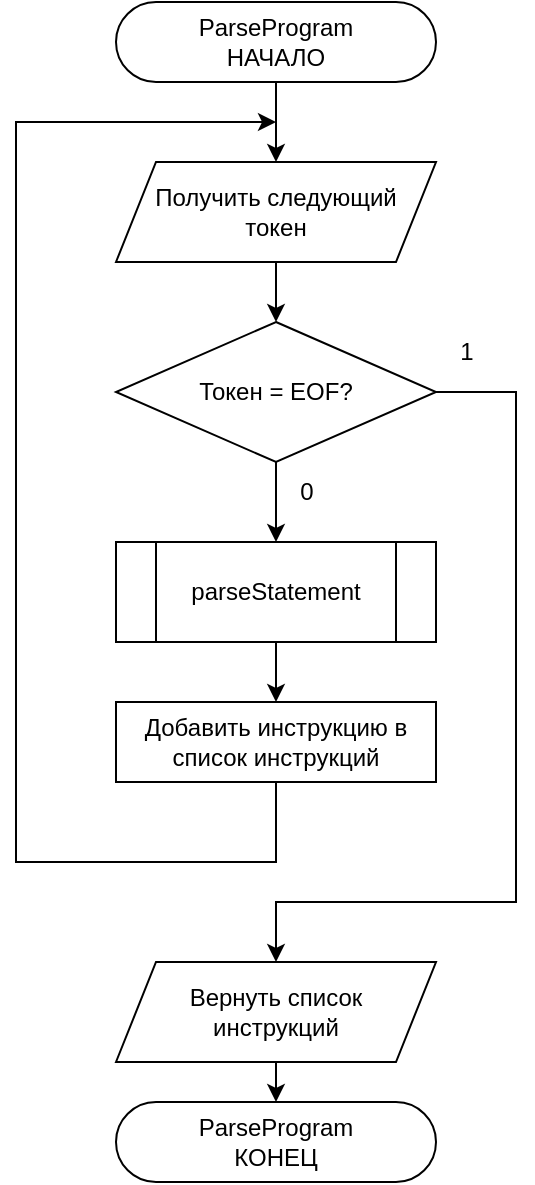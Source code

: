<mxfile version="24.5.2" type="device" pages="8">
  <diagram name="Parse Program" id="vN8zCdsjXHGzrArm-K71">
    <mxGraphModel dx="1434" dy="791" grid="1" gridSize="10" guides="1" tooltips="1" connect="1" arrows="1" fold="1" page="1" pageScale="1" pageWidth="827" pageHeight="1169" math="0" shadow="0">
      <root>
        <mxCell id="0" />
        <mxCell id="1" parent="0" />
        <mxCell id="RFbiirSrfcHRVchI3yIu-1" value="" style="edgeStyle=orthogonalEdgeStyle;rounded=0;orthogonalLoop=1;jettySize=auto;html=1;" parent="1" source="RFbiirSrfcHRVchI3yIu-2" target="RFbiirSrfcHRVchI3yIu-3" edge="1">
          <mxGeometry relative="1" as="geometry" />
        </mxCell>
        <mxCell id="RFbiirSrfcHRVchI3yIu-2" value="ParseProgram&lt;br&gt;НАЧАЛО" style="rounded=1;whiteSpace=wrap;html=1;arcSize=50;" parent="1" vertex="1">
          <mxGeometry x="339" y="150" width="160" height="40" as="geometry" />
        </mxCell>
        <mxCell id="RFbiirSrfcHRVchI3yIu-5" style="edgeStyle=orthogonalEdgeStyle;rounded=0;orthogonalLoop=1;jettySize=auto;html=1;exitX=0.5;exitY=1;exitDx=0;exitDy=0;entryX=0.5;entryY=0;entryDx=0;entryDy=0;" parent="1" source="RFbiirSrfcHRVchI3yIu-3" target="RFbiirSrfcHRVchI3yIu-4" edge="1">
          <mxGeometry relative="1" as="geometry" />
        </mxCell>
        <mxCell id="RFbiirSrfcHRVchI3yIu-3" value="Получить следующий&lt;div&gt;токен&lt;/div&gt;" style="shape=parallelogram;perimeter=parallelogramPerimeter;whiteSpace=wrap;html=1;fixedSize=1;" parent="1" vertex="1">
          <mxGeometry x="339" y="230" width="160" height="50" as="geometry" />
        </mxCell>
        <mxCell id="RFbiirSrfcHRVchI3yIu-7" style="edgeStyle=orthogonalEdgeStyle;rounded=0;orthogonalLoop=1;jettySize=auto;html=1;entryX=0.5;entryY=0;entryDx=0;entryDy=0;" parent="1" source="RFbiirSrfcHRVchI3yIu-4" target="RFbiirSrfcHRVchI3yIu-6" edge="1">
          <mxGeometry relative="1" as="geometry" />
        </mxCell>
        <mxCell id="RFbiirSrfcHRVchI3yIu-13" style="edgeStyle=orthogonalEdgeStyle;rounded=0;orthogonalLoop=1;jettySize=auto;html=1;exitX=1;exitY=0.5;exitDx=0;exitDy=0;entryX=0.5;entryY=0;entryDx=0;entryDy=0;" parent="1" source="RFbiirSrfcHRVchI3yIu-4" target="RFbiirSrfcHRVchI3yIu-16" edge="1">
          <mxGeometry relative="1" as="geometry">
            <mxPoint x="419" y="630" as="targetPoint" />
            <Array as="points">
              <mxPoint x="539" y="345" />
              <mxPoint x="539" y="600" />
              <mxPoint x="419" y="600" />
            </Array>
          </mxGeometry>
        </mxCell>
        <mxCell id="RFbiirSrfcHRVchI3yIu-4" value="Токен = EOF?" style="rhombus;whiteSpace=wrap;html=1;" parent="1" vertex="1">
          <mxGeometry x="339" y="310" width="160" height="70" as="geometry" />
        </mxCell>
        <mxCell id="RFbiirSrfcHRVchI3yIu-11" value="" style="edgeStyle=orthogonalEdgeStyle;rounded=0;orthogonalLoop=1;jettySize=auto;html=1;" parent="1" source="RFbiirSrfcHRVchI3yIu-6" target="RFbiirSrfcHRVchI3yIu-10" edge="1">
          <mxGeometry relative="1" as="geometry" />
        </mxCell>
        <mxCell id="RFbiirSrfcHRVchI3yIu-6" value="parseStatement" style="verticalLabelPosition=middle;verticalAlign=middle;html=1;shape=process;whiteSpace=wrap;rounded=0;size=0.125;arcSize=6;labelPosition=center;align=center;" parent="1" vertex="1">
          <mxGeometry x="339" y="420" width="160" height="50" as="geometry" />
        </mxCell>
        <mxCell id="RFbiirSrfcHRVchI3yIu-8" value="0" style="text;html=1;align=center;verticalAlign=middle;resizable=0;points=[];autosize=1;strokeColor=none;fillColor=none;" parent="1" vertex="1">
          <mxGeometry x="419" y="380" width="30" height="30" as="geometry" />
        </mxCell>
        <mxCell id="RFbiirSrfcHRVchI3yIu-12" style="edgeStyle=orthogonalEdgeStyle;rounded=0;orthogonalLoop=1;jettySize=auto;html=1;exitX=0.5;exitY=1;exitDx=0;exitDy=0;" parent="1" source="RFbiirSrfcHRVchI3yIu-10" edge="1">
          <mxGeometry relative="1" as="geometry">
            <mxPoint x="419" y="210" as="targetPoint" />
            <Array as="points">
              <mxPoint x="419" y="580" />
              <mxPoint x="289" y="580" />
              <mxPoint x="289" y="210" />
            </Array>
          </mxGeometry>
        </mxCell>
        <mxCell id="RFbiirSrfcHRVchI3yIu-10" value="Добавить инструкцию в список инструкций" style="rounded=0;whiteSpace=wrap;html=1;" parent="1" vertex="1">
          <mxGeometry x="339" y="500" width="160" height="40" as="geometry" />
        </mxCell>
        <mxCell id="RFbiirSrfcHRVchI3yIu-14" value="ParseProgram&lt;br&gt;КОНЕЦ" style="rounded=1;whiteSpace=wrap;html=1;arcSize=50;" parent="1" vertex="1">
          <mxGeometry x="339" y="700" width="160" height="40" as="geometry" />
        </mxCell>
        <mxCell id="RFbiirSrfcHRVchI3yIu-15" value="1" style="text;html=1;align=center;verticalAlign=middle;resizable=0;points=[];autosize=1;strokeColor=none;fillColor=none;" parent="1" vertex="1">
          <mxGeometry x="499" y="310" width="30" height="30" as="geometry" />
        </mxCell>
        <mxCell id="RFbiirSrfcHRVchI3yIu-17" style="edgeStyle=orthogonalEdgeStyle;rounded=0;orthogonalLoop=1;jettySize=auto;html=1;exitX=0.5;exitY=1;exitDx=0;exitDy=0;entryX=0.5;entryY=0;entryDx=0;entryDy=0;" parent="1" source="RFbiirSrfcHRVchI3yIu-16" target="RFbiirSrfcHRVchI3yIu-14" edge="1">
          <mxGeometry relative="1" as="geometry" />
        </mxCell>
        <mxCell id="RFbiirSrfcHRVchI3yIu-16" value="Вернуть список&lt;div&gt;инструкций&lt;/div&gt;" style="shape=parallelogram;perimeter=parallelogramPerimeter;whiteSpace=wrap;html=1;fixedSize=1;" parent="1" vertex="1">
          <mxGeometry x="339" y="630" width="160" height="50" as="geometry" />
        </mxCell>
      </root>
    </mxGraphModel>
  </diagram>
  <diagram id="RZg8L4Upk3WjL2Vu51Z9" name="parse Statement">
    <mxGraphModel dx="1434" dy="791" grid="1" gridSize="10" guides="1" tooltips="1" connect="1" arrows="1" fold="1" page="1" pageScale="1" pageWidth="827" pageHeight="1169" math="0" shadow="0">
      <root>
        <mxCell id="0" />
        <mxCell id="1" parent="0" />
        <mxCell id="6UCIQaepSKso90HGSyt5-2" style="edgeStyle=orthogonalEdgeStyle;rounded=0;orthogonalLoop=1;jettySize=auto;html=1;exitX=0.5;exitY=1;exitDx=0;exitDy=0;entryX=0.5;entryY=0;entryDx=0;entryDy=0;" parent="1" source="p-0BmLfr4OrKKmkMSSQ_-1" target="6UCIQaepSKso90HGSyt5-1" edge="1">
          <mxGeometry relative="1" as="geometry" />
        </mxCell>
        <mxCell id="p-0BmLfr4OrKKmkMSSQ_-1" value="parseStatement&lt;br&gt;НАЧАЛО" style="rounded=1;whiteSpace=wrap;html=1;arcSize=50;" parent="1" vertex="1">
          <mxGeometry x="120" y="120" width="160" height="40" as="geometry" />
        </mxCell>
        <mxCell id="zx8V2S4g7xHFsm9kBblv-2" style="edgeStyle=orthogonalEdgeStyle;rounded=0;orthogonalLoop=1;jettySize=auto;html=1;exitX=0.5;exitY=1;exitDx=0;exitDy=0;entryX=0.5;entryY=0;entryDx=0;entryDy=0;" parent="1" source="6UCIQaepSKso90HGSyt5-1" target="zx8V2S4g7xHFsm9kBblv-1" edge="1">
          <mxGeometry relative="1" as="geometry" />
        </mxCell>
        <mxCell id="6UCIQaepSKso90HGSyt5-1" value="Получить текущий&lt;div&gt;токен&lt;/div&gt;" style="shape=parallelogram;perimeter=parallelogramPerimeter;whiteSpace=wrap;html=1;fixedSize=1;" parent="1" vertex="1">
          <mxGeometry x="120" y="200" width="160" height="50" as="geometry" />
        </mxCell>
        <mxCell id="zx8V2S4g7xHFsm9kBblv-3" style="edgeStyle=orthogonalEdgeStyle;rounded=0;orthogonalLoop=1;jettySize=auto;html=1;exitX=1;exitY=0.5;exitDx=0;exitDy=0;entryX=0.5;entryY=0;entryDx=0;entryDy=0;" parent="1" source="zx8V2S4g7xHFsm9kBblv-1" target="cEMlNqYFYby33BIBd6SE-1" edge="1">
          <mxGeometry relative="1" as="geometry">
            <mxPoint x="400" y="360" as="targetPoint" />
          </mxGeometry>
        </mxCell>
        <mxCell id="eEvybP_T3dsp8HuTrZ0f-5" value="" style="edgeStyle=orthogonalEdgeStyle;rounded=0;orthogonalLoop=1;jettySize=auto;html=1;" parent="1" source="zx8V2S4g7xHFsm9kBblv-1" target="eEvybP_T3dsp8HuTrZ0f-4" edge="1">
          <mxGeometry relative="1" as="geometry" />
        </mxCell>
        <mxCell id="zx8V2S4g7xHFsm9kBblv-1" value="Токен = IDENT?" style="rhombus;whiteSpace=wrap;html=1;" parent="1" vertex="1">
          <mxGeometry x="120" y="280" width="160" height="80" as="geometry" />
        </mxCell>
        <mxCell id="eEvybP_T3dsp8HuTrZ0f-2" value="" style="edgeStyle=orthogonalEdgeStyle;rounded=0;orthogonalLoop=1;jettySize=auto;html=1;entryX=0.5;entryY=0;entryDx=0;entryDy=0;" parent="1" source="cEMlNqYFYby33BIBd6SE-1" target="oR7ZDs0NehKXeMpn_hac-1" edge="1">
          <mxGeometry relative="1" as="geometry">
            <mxPoint x="570" y="474" as="targetPoint" />
          </mxGeometry>
        </mxCell>
        <mxCell id="eEvybP_T3dsp8HuTrZ0f-15" style="edgeStyle=orthogonalEdgeStyle;rounded=0;orthogonalLoop=1;jettySize=auto;html=1;exitX=0;exitY=0.5;exitDx=0;exitDy=0;entryX=0.5;entryY=0;entryDx=0;entryDy=0;" parent="1" source="cEMlNqYFYby33BIBd6SE-1" target="kGAeiZ-p2SsFKB-BFwDQ-1" edge="1">
          <mxGeometry relative="1" as="geometry">
            <mxPoint x="530" y="444" as="targetPoint" />
          </mxGeometry>
        </mxCell>
        <mxCell id="cEMlNqYFYby33BIBd6SE-1" value="След. токен = ASSIGN?" style="rhombus;whiteSpace=wrap;html=1;" parent="1" vertex="1">
          <mxGeometry x="480" y="344" width="160" height="70" as="geometry" />
        </mxCell>
        <mxCell id="eEvybP_T3dsp8HuTrZ0f-3" value="1" style="text;html=1;align=center;verticalAlign=middle;resizable=0;points=[];autosize=1;strokeColor=none;fillColor=none;" parent="1" vertex="1">
          <mxGeometry x="560" y="410" width="30" height="30" as="geometry" />
        </mxCell>
        <mxCell id="eEvybP_T3dsp8HuTrZ0f-10" value="" style="edgeStyle=orthogonalEdgeStyle;rounded=0;orthogonalLoop=1;jettySize=auto;html=1;entryX=0.5;entryY=0;entryDx=0;entryDy=0;" parent="1" source="eEvybP_T3dsp8HuTrZ0f-4" target="FHMNHnS0Ugmx1mAYOLn_-1" edge="1">
          <mxGeometry relative="1" as="geometry">
            <mxPoint x="200" y="480" as="targetPoint" />
          </mxGeometry>
        </mxCell>
        <mxCell id="eEvybP_T3dsp8HuTrZ0f-12" style="edgeStyle=orthogonalEdgeStyle;rounded=0;orthogonalLoop=1;jettySize=auto;html=1;exitX=1;exitY=0.5;exitDx=0;exitDy=0;" parent="1" source="eEvybP_T3dsp8HuTrZ0f-4" edge="1">
          <mxGeometry relative="1" as="geometry">
            <mxPoint x="380" y="425" as="targetPoint" />
            <Array as="points">
              <mxPoint x="370" y="425" />
              <mxPoint x="370" y="425" />
            </Array>
          </mxGeometry>
        </mxCell>
        <mxCell id="eEvybP_T3dsp8HuTrZ0f-4" value="Токен = RETURN?" style="rhombus;whiteSpace=wrap;html=1;" parent="1" vertex="1">
          <mxGeometry x="120" y="390" width="160" height="70" as="geometry" />
        </mxCell>
        <mxCell id="eEvybP_T3dsp8HuTrZ0f-6" value="1" style="text;html=1;align=center;verticalAlign=middle;resizable=0;points=[];autosize=1;strokeColor=none;fillColor=none;" parent="1" vertex="1">
          <mxGeometry x="270" y="280" width="30" height="30" as="geometry" />
        </mxCell>
        <mxCell id="eEvybP_T3dsp8HuTrZ0f-7" value="0" style="text;html=1;align=center;verticalAlign=middle;resizable=0;points=[];autosize=1;strokeColor=none;fillColor=none;" parent="1" vertex="1">
          <mxGeometry x="205" y="350" width="30" height="30" as="geometry" />
        </mxCell>
        <mxCell id="eEvybP_T3dsp8HuTrZ0f-13" value="1" style="text;html=1;align=center;verticalAlign=middle;resizable=0;points=[];autosize=1;strokeColor=none;fillColor=none;" parent="1" vertex="1">
          <mxGeometry x="205" y="460" width="30" height="30" as="geometry" />
        </mxCell>
        <mxCell id="eEvybP_T3dsp8HuTrZ0f-14" value="0" style="text;html=1;align=center;verticalAlign=middle;resizable=0;points=[];autosize=1;strokeColor=none;fillColor=none;" parent="1" vertex="1">
          <mxGeometry x="280" y="390" width="30" height="30" as="geometry" />
        </mxCell>
        <mxCell id="eEvybP_T3dsp8HuTrZ0f-16" value="0" style="text;html=1;align=center;verticalAlign=middle;resizable=0;points=[];autosize=1;strokeColor=none;fillColor=none;" parent="1" vertex="1">
          <mxGeometry x="450" y="350" width="30" height="30" as="geometry" />
        </mxCell>
        <mxCell id="oddQrcmhSgyB3UyTUdIO-2" value="" style="edgeStyle=orthogonalEdgeStyle;rounded=0;orthogonalLoop=1;jettySize=auto;html=1;" parent="1" source="eEvybP_T3dsp8HuTrZ0f-17" target="oddQrcmhSgyB3UyTUdIO-1" edge="1">
          <mxGeometry relative="1" as="geometry" />
        </mxCell>
        <mxCell id="eEvybP_T3dsp8HuTrZ0f-17" value="Вернуть statement" style="shape=parallelogram;perimeter=parallelogramPerimeter;whiteSpace=wrap;html=1;fixedSize=1;" parent="1" vertex="1">
          <mxGeometry x="120" y="760" width="160" height="50" as="geometry" />
        </mxCell>
        <mxCell id="oddQrcmhSgyB3UyTUdIO-1" value="parseStatement&lt;br&gt;КОНЕЦ" style="rounded=1;whiteSpace=wrap;html=1;arcSize=50;" parent="1" vertex="1">
          <mxGeometry x="120" y="840" width="160" height="40" as="geometry" />
        </mxCell>
        <mxCell id="UYOOMtNz8J5bX3ESW72C-17" value="" style="edgeStyle=orthogonalEdgeStyle;rounded=0;orthogonalLoop=1;jettySize=auto;html=1;" parent="1" source="UYOOMtNz8J5bX3ESW72C-4" target="UYOOMtNz8J5bX3ESW72C-6" edge="1">
          <mxGeometry relative="1" as="geometry" />
        </mxCell>
        <mxCell id="UYOOMtNz8J5bX3ESW72C-4" value="Получить следующий&lt;div&gt;токен&lt;/div&gt;" style="shape=parallelogram;perimeter=parallelogramPerimeter;whiteSpace=wrap;html=1;fixedSize=1;" parent="1" vertex="1">
          <mxGeometry x="120" y="620" width="160" height="50" as="geometry" />
        </mxCell>
        <mxCell id="UYOOMtNz8J5bX3ESW72C-18" style="edgeStyle=orthogonalEdgeStyle;rounded=0;orthogonalLoop=1;jettySize=auto;html=1;exitX=0.5;exitY=1;exitDx=0;exitDy=0;entryX=0.5;entryY=0;entryDx=0;entryDy=0;" parent="1" source="UYOOMtNz8J5bX3ESW72C-6" target="eEvybP_T3dsp8HuTrZ0f-17" edge="1">
          <mxGeometry relative="1" as="geometry">
            <mxPoint x="200" y="710" as="targetPoint" />
          </mxGeometry>
        </mxCell>
        <mxCell id="UYOOMtNz8J5bX3ESW72C-6" value="parseExpression(мин. приоритет)" style="verticalLabelPosition=middle;verticalAlign=middle;html=1;shape=process;whiteSpace=wrap;rounded=0;size=0.125;arcSize=6;labelPosition=center;align=center;" parent="1" vertex="1">
          <mxGeometry x="120" y="690" width="160" height="50" as="geometry" />
        </mxCell>
        <mxCell id="FHMNHnS0Ugmx1mAYOLn_-2" value="" style="edgeStyle=orthogonalEdgeStyle;rounded=0;orthogonalLoop=1;jettySize=auto;html=1;" parent="1" source="FHMNHnS0Ugmx1mAYOLn_-1" target="UYOOMtNz8J5bX3ESW72C-4" edge="1">
          <mxGeometry relative="1" as="geometry" />
        </mxCell>
        <mxCell id="FHMNHnS0Ugmx1mAYOLn_-1" value="Тип объекта Statement = ReturnStatement" style="rounded=0;whiteSpace=wrap;html=1;" parent="1" vertex="1">
          <mxGeometry x="120" y="500" width="160" height="60" as="geometry" />
        </mxCell>
        <mxCell id="oR7ZDs0NehKXeMpn_hac-3" value="" style="edgeStyle=orthogonalEdgeStyle;rounded=0;orthogonalLoop=1;jettySize=auto;html=1;" parent="1" source="oR7ZDs0NehKXeMpn_hac-1" target="oR7ZDs0NehKXeMpn_hac-2" edge="1">
          <mxGeometry relative="1" as="geometry" />
        </mxCell>
        <mxCell id="oR7ZDs0NehKXeMpn_hac-1" value="Тип объекта Statement = AssignStatement" style="rounded=0;whiteSpace=wrap;html=1;" parent="1" vertex="1">
          <mxGeometry x="480" y="440" width="160" height="60" as="geometry" />
        </mxCell>
        <mxCell id="466-RL-7I0KbnAV8bytV-1" style="edgeStyle=orthogonalEdgeStyle;rounded=0;orthogonalLoop=1;jettySize=auto;html=1;exitX=0.5;exitY=1;exitDx=0;exitDy=0;" parent="1" source="oR7ZDs0NehKXeMpn_hac-2" edge="1">
          <mxGeometry relative="1" as="geometry">
            <mxPoint x="200" y="600" as="targetPoint" />
            <Array as="points">
              <mxPoint x="560" y="600" />
            </Array>
          </mxGeometry>
        </mxCell>
        <mxCell id="oR7ZDs0NehKXeMpn_hac-2" value="Пропустить следующий токен (=)" style="shape=parallelogram;perimeter=parallelogramPerimeter;whiteSpace=wrap;html=1;fixedSize=1;" parent="1" vertex="1">
          <mxGeometry x="480" y="530" width="160" height="50" as="geometry" />
        </mxCell>
        <mxCell id="466-RL-7I0KbnAV8bytV-2" style="edgeStyle=orthogonalEdgeStyle;rounded=0;orthogonalLoop=1;jettySize=auto;html=1;exitX=0.5;exitY=1;exitDx=0;exitDy=0;" parent="1" source="kGAeiZ-p2SsFKB-BFwDQ-1" edge="1">
          <mxGeometry relative="1" as="geometry">
            <mxPoint x="380" y="600" as="targetPoint" />
          </mxGeometry>
        </mxCell>
        <mxCell id="kGAeiZ-p2SsFKB-BFwDQ-1" value="Тип объекта Statement = ExpressionStatement" style="rounded=0;whiteSpace=wrap;html=1;" parent="1" vertex="1">
          <mxGeometry x="300" y="500" width="160" height="60" as="geometry" />
        </mxCell>
      </root>
    </mxGraphModel>
  </diagram>
  <diagram id="WEBmHcpSBEoCiGDK78So" name="parse AssignStatement">
    <mxGraphModel dx="1434" dy="791" grid="1" gridSize="10" guides="1" tooltips="1" connect="1" arrows="1" fold="1" page="1" pageScale="1" pageWidth="827" pageHeight="1169" math="0" shadow="0">
      <root>
        <mxCell id="0" />
        <mxCell id="1" parent="0" />
        <mxCell id="rY4SIzmUrhlyKlhWE3H4-1" style="edgeStyle=orthogonalEdgeStyle;rounded=0;orthogonalLoop=1;jettySize=auto;html=1;exitX=0.5;exitY=1;exitDx=0;exitDy=0;entryX=0.5;entryY=0;entryDx=0;entryDy=0;" parent="1" source="rY4SIzmUrhlyKlhWE3H4-2" target="vQDHyShjx7nmZ7_uKFbe-1" edge="1">
          <mxGeometry relative="1" as="geometry">
            <mxPoint x="200" y="200" as="targetPoint" />
          </mxGeometry>
        </mxCell>
        <mxCell id="rY4SIzmUrhlyKlhWE3H4-2" value="parse AssignStatement&lt;br&gt;НАЧАЛО" style="rounded=1;whiteSpace=wrap;html=1;arcSize=50;" parent="1" vertex="1">
          <mxGeometry x="120" y="120" width="160" height="40" as="geometry" />
        </mxCell>
        <mxCell id="51CfyYkRIOz4YXoLmR5a-2" value="" style="edgeStyle=orthogonalEdgeStyle;rounded=0;orthogonalLoop=1;jettySize=auto;html=1;" parent="1" source="vQDHyShjx7nmZ7_uKFbe-1" target="51CfyYkRIOz4YXoLmR5a-1" edge="1">
          <mxGeometry relative="1" as="geometry" />
        </mxCell>
        <mxCell id="vQDHyShjx7nmZ7_uKFbe-1" value="Получить следующий токен" style="shape=parallelogram;perimeter=parallelogramPerimeter;whiteSpace=wrap;html=1;fixedSize=1;" parent="1" vertex="1">
          <mxGeometry x="120" y="200" width="160" height="50" as="geometry" />
        </mxCell>
        <mxCell id="51CfyYkRIOz4YXoLmR5a-4" value="" style="edgeStyle=orthogonalEdgeStyle;rounded=0;orthogonalLoop=1;jettySize=auto;html=1;" parent="1" source="51CfyYkRIOz4YXoLmR5a-1" target="51CfyYkRIOz4YXoLmR5a-3" edge="1">
          <mxGeometry relative="1" as="geometry" />
        </mxCell>
        <mxCell id="51CfyYkRIOz4YXoLmR5a-1" value="parseExpression(мин. приоритет)" style="verticalLabelPosition=middle;verticalAlign=middle;html=1;shape=process;whiteSpace=wrap;rounded=0;size=0.125;arcSize=6;labelPosition=center;align=center;" parent="1" vertex="1">
          <mxGeometry x="120" y="280" width="160" height="50" as="geometry" />
        </mxCell>
        <mxCell id="51CfyYkRIOz4YXoLmR5a-6" value="" style="edgeStyle=orthogonalEdgeStyle;rounded=0;orthogonalLoop=1;jettySize=auto;html=1;" parent="1" source="51CfyYkRIOz4YXoLmR5a-3" target="51CfyYkRIOz4YXoLmR5a-5" edge="1">
          <mxGeometry relative="1" as="geometry" />
        </mxCell>
        <mxCell id="51CfyYkRIOz4YXoLmR5a-3" value="Вернуть AssignStatement" style="shape=parallelogram;perimeter=parallelogramPerimeter;whiteSpace=wrap;html=1;fixedSize=1;" parent="1" vertex="1">
          <mxGeometry x="120" y="370" width="160" height="50" as="geometry" />
        </mxCell>
        <mxCell id="51CfyYkRIOz4YXoLmR5a-5" value="parse AssignStatement&lt;br&gt;КОНЕЦ" style="rounded=1;whiteSpace=wrap;html=1;arcSize=50;" parent="1" vertex="1">
          <mxGeometry x="120" y="450" width="160" height="40" as="geometry" />
        </mxCell>
      </root>
    </mxGraphModel>
  </diagram>
  <diagram id="1A0XQrjp0oILKtvxVwLo" name="parse ReturnStatement">
    <mxGraphModel dx="1434" dy="791" grid="1" gridSize="10" guides="1" tooltips="1" connect="1" arrows="1" fold="1" page="1" pageScale="1" pageWidth="827" pageHeight="1169" math="0" shadow="0">
      <root>
        <mxCell id="0" />
        <mxCell id="1" parent="0" />
        <mxCell id="bsdMFPGx6QFbQ1Tete2A-1" style="edgeStyle=orthogonalEdgeStyle;rounded=0;orthogonalLoop=1;jettySize=auto;html=1;exitX=0.5;exitY=1;exitDx=0;exitDy=0;entryX=0.5;entryY=0;entryDx=0;entryDy=0;" parent="1" source="bsdMFPGx6QFbQ1Tete2A-2" target="bsdMFPGx6QFbQ1Tete2A-4" edge="1">
          <mxGeometry relative="1" as="geometry">
            <mxPoint x="200" y="200" as="targetPoint" />
          </mxGeometry>
        </mxCell>
        <mxCell id="bsdMFPGx6QFbQ1Tete2A-2" value="parse ReturnStatement&lt;br&gt;НАЧАЛО" style="rounded=1;whiteSpace=wrap;html=1;arcSize=50;" parent="1" vertex="1">
          <mxGeometry x="120" y="120" width="160" height="40" as="geometry" />
        </mxCell>
        <mxCell id="bsdMFPGx6QFbQ1Tete2A-3" value="" style="edgeStyle=orthogonalEdgeStyle;rounded=0;orthogonalLoop=1;jettySize=auto;html=1;" parent="1" source="bsdMFPGx6QFbQ1Tete2A-4" target="bsdMFPGx6QFbQ1Tete2A-6" edge="1">
          <mxGeometry relative="1" as="geometry" />
        </mxCell>
        <mxCell id="bsdMFPGx6QFbQ1Tete2A-4" value="Получить следующий токен" style="shape=parallelogram;perimeter=parallelogramPerimeter;whiteSpace=wrap;html=1;fixedSize=1;" parent="1" vertex="1">
          <mxGeometry x="120" y="200" width="160" height="50" as="geometry" />
        </mxCell>
        <mxCell id="bsdMFPGx6QFbQ1Tete2A-5" value="" style="edgeStyle=orthogonalEdgeStyle;rounded=0;orthogonalLoop=1;jettySize=auto;html=1;" parent="1" source="bsdMFPGx6QFbQ1Tete2A-6" target="bsdMFPGx6QFbQ1Tete2A-8" edge="1">
          <mxGeometry relative="1" as="geometry" />
        </mxCell>
        <mxCell id="bsdMFPGx6QFbQ1Tete2A-6" value="parseExpression(мин. приоритет)" style="verticalLabelPosition=middle;verticalAlign=middle;html=1;shape=process;whiteSpace=wrap;rounded=0;size=0.125;arcSize=6;labelPosition=center;align=center;" parent="1" vertex="1">
          <mxGeometry x="120" y="280" width="160" height="50" as="geometry" />
        </mxCell>
        <mxCell id="bsdMFPGx6QFbQ1Tete2A-7" value="" style="edgeStyle=orthogonalEdgeStyle;rounded=0;orthogonalLoop=1;jettySize=auto;html=1;" parent="1" source="bsdMFPGx6QFbQ1Tete2A-8" target="bsdMFPGx6QFbQ1Tete2A-9" edge="1">
          <mxGeometry relative="1" as="geometry" />
        </mxCell>
        <mxCell id="bsdMFPGx6QFbQ1Tete2A-8" value="Вернуть ReturnStatement" style="shape=parallelogram;perimeter=parallelogramPerimeter;whiteSpace=wrap;html=1;fixedSize=1;" parent="1" vertex="1">
          <mxGeometry x="120" y="370" width="160" height="50" as="geometry" />
        </mxCell>
        <mxCell id="bsdMFPGx6QFbQ1Tete2A-9" value="parse ReturnStatement&lt;br&gt;КОНЕЦ" style="rounded=1;whiteSpace=wrap;html=1;arcSize=50;" parent="1" vertex="1">
          <mxGeometry x="120" y="450" width="160" height="40" as="geometry" />
        </mxCell>
      </root>
    </mxGraphModel>
  </diagram>
  <diagram id="_0QsBw9jqfvrzNvQ7wQl" name="parse ExpressionStatement">
    <mxGraphModel dx="1434" dy="791" grid="1" gridSize="10" guides="1" tooltips="1" connect="1" arrows="1" fold="1" page="1" pageScale="1" pageWidth="827" pageHeight="1169" math="0" shadow="0">
      <root>
        <mxCell id="0" />
        <mxCell id="1" parent="0" />
        <mxCell id="auXK9dWUMXocOPUtMfdK-2" value="parse ExpressionStatement&lt;br&gt;НАЧАЛО" style="rounded=1;whiteSpace=wrap;html=1;arcSize=50;" parent="1" vertex="1">
          <mxGeometry x="120" y="120" width="160" height="40" as="geometry" />
        </mxCell>
        <mxCell id="auXK9dWUMXocOPUtMfdK-3" value="" style="edgeStyle=orthogonalEdgeStyle;rounded=0;orthogonalLoop=1;jettySize=auto;html=1;exitX=0.5;exitY=1;exitDx=0;exitDy=0;" parent="1" source="auXK9dWUMXocOPUtMfdK-2" target="auXK9dWUMXocOPUtMfdK-6" edge="1">
          <mxGeometry relative="1" as="geometry">
            <mxPoint x="200" y="250" as="sourcePoint" />
          </mxGeometry>
        </mxCell>
        <mxCell id="auXK9dWUMXocOPUtMfdK-5" value="" style="edgeStyle=orthogonalEdgeStyle;rounded=0;orthogonalLoop=1;jettySize=auto;html=1;" parent="1" source="auXK9dWUMXocOPUtMfdK-6" target="auXK9dWUMXocOPUtMfdK-8" edge="1">
          <mxGeometry relative="1" as="geometry" />
        </mxCell>
        <mxCell id="auXK9dWUMXocOPUtMfdK-6" value="parseExpression(мин. приоритет)" style="verticalLabelPosition=middle;verticalAlign=middle;html=1;shape=process;whiteSpace=wrap;rounded=0;size=0.125;arcSize=6;labelPosition=center;align=center;" parent="1" vertex="1">
          <mxGeometry x="120" y="190" width="160" height="50" as="geometry" />
        </mxCell>
        <mxCell id="auXK9dWUMXocOPUtMfdK-7" value="" style="edgeStyle=orthogonalEdgeStyle;rounded=0;orthogonalLoop=1;jettySize=auto;html=1;" parent="1" source="auXK9dWUMXocOPUtMfdK-8" target="auXK9dWUMXocOPUtMfdK-9" edge="1">
          <mxGeometry relative="1" as="geometry" />
        </mxCell>
        <mxCell id="auXK9dWUMXocOPUtMfdK-8" value="Вернуть ExpressionStatement" style="shape=parallelogram;perimeter=parallelogramPerimeter;whiteSpace=wrap;html=1;fixedSize=1;" parent="1" vertex="1">
          <mxGeometry x="120" y="280" width="160" height="50" as="geometry" />
        </mxCell>
        <mxCell id="auXK9dWUMXocOPUtMfdK-9" value="parse ExpressionStatement&lt;br&gt;КОНЕЦ" style="rounded=1;whiteSpace=wrap;html=1;arcSize=50;" parent="1" vertex="1">
          <mxGeometry x="120" y="360" width="160" height="40" as="geometry" />
        </mxCell>
      </root>
    </mxGraphModel>
  </diagram>
  <diagram id="v25J4MyKYQ_U1Ftt7N4_" name="parse Expression">
    <mxGraphModel dx="2390" dy="1318" grid="1" gridSize="10" guides="1" tooltips="1" connect="1" arrows="1" fold="1" page="1" pageScale="1" pageWidth="827" pageHeight="1169" math="0" shadow="0">
      <root>
        <mxCell id="0" />
        <mxCell id="1" parent="0" />
        <mxCell id="6vq5zGjGF9NItCKiv_Ek-1" value="parseExpression&lt;br&gt;НАЧАЛО" style="rounded=1;whiteSpace=wrap;html=1;arcSize=50;" parent="1" vertex="1">
          <mxGeometry x="120" y="120" width="160" height="40" as="geometry" />
        </mxCell>
        <mxCell id="6vq5zGjGF9NItCKiv_Ek-2" value="" style="edgeStyle=orthogonalEdgeStyle;rounded=0;orthogonalLoop=1;jettySize=auto;html=1;exitX=0.5;exitY=1;exitDx=0;exitDy=0;entryX=0.5;entryY=0;entryDx=0;entryDy=0;" parent="1" source="6vq5zGjGF9NItCKiv_Ek-1" target="_okj1M32iWmATImzRbZj-1" edge="1">
          <mxGeometry relative="1" as="geometry">
            <mxPoint x="200" y="250" as="sourcePoint" />
          </mxGeometry>
        </mxCell>
        <mxCell id="6vq5zGjGF9NItCKiv_Ek-5" value="" style="edgeStyle=orthogonalEdgeStyle;rounded=0;orthogonalLoop=1;jettySize=auto;html=1;" parent="1" source="6vq5zGjGF9NItCKiv_Ek-6" target="6vq5zGjGF9NItCKiv_Ek-7" edge="1">
          <mxGeometry relative="1" as="geometry" />
        </mxCell>
        <mxCell id="6vq5zGjGF9NItCKiv_Ek-6" value="Вернуть выражение" style="shape=parallelogram;perimeter=parallelogramPerimeter;whiteSpace=wrap;html=1;fixedSize=1;" parent="1" vertex="1">
          <mxGeometry x="120" y="970" width="160" height="50" as="geometry" />
        </mxCell>
        <mxCell id="6vq5zGjGF9NItCKiv_Ek-7" value="parseExpression&lt;br&gt;КОНЕЦ" style="rounded=1;whiteSpace=wrap;html=1;arcSize=50;" parent="1" vertex="1">
          <mxGeometry x="120" y="1050" width="160" height="40" as="geometry" />
        </mxCell>
        <mxCell id="WjFy7qz3TFNqTjHaqkXN-2" value="" style="edgeStyle=orthogonalEdgeStyle;rounded=0;orthogonalLoop=1;jettySize=auto;html=1;" parent="1" source="_okj1M32iWmATImzRbZj-1" target="WjFy7qz3TFNqTjHaqkXN-1" edge="1">
          <mxGeometry relative="1" as="geometry" />
        </mxCell>
        <mxCell id="_okj1M32iWmATImzRbZj-1" value="Получить текущий&lt;div&gt;токен и приоритет&lt;/div&gt;" style="shape=parallelogram;perimeter=parallelogramPerimeter;whiteSpace=wrap;html=1;fixedSize=1;" parent="1" vertex="1">
          <mxGeometry x="120" y="190" width="160" height="50" as="geometry" />
        </mxCell>
        <mxCell id="m_V5XMgu3f4ka4GwE09i-2" value="" style="edgeStyle=orthogonalEdgeStyle;rounded=0;orthogonalLoop=1;jettySize=auto;html=1;" parent="1" source="WjFy7qz3TFNqTjHaqkXN-1" target="m_V5XMgu3f4ka4GwE09i-1" edge="1">
          <mxGeometry relative="1" as="geometry" />
        </mxCell>
        <mxCell id="WjFy7qz3TFNqTjHaqkXN-1" value="Найти функцию парсинга префикс выражения по токену" style="rounded=0;whiteSpace=wrap;html=1;" parent="1" vertex="1">
          <mxGeometry x="120" y="280" width="160" height="50" as="geometry" />
        </mxCell>
        <mxCell id="m_V5XMgu3f4ka4GwE09i-6" style="edgeStyle=orthogonalEdgeStyle;rounded=0;orthogonalLoop=1;jettySize=auto;html=1;exitX=1;exitY=0.5;exitDx=0;exitDy=0;entryX=0.5;entryY=0;entryDx=0;entryDy=0;" parent="1" source="m_V5XMgu3f4ka4GwE09i-1" target="m_V5XMgu3f4ka4GwE09i-4" edge="1">
          <mxGeometry relative="1" as="geometry" />
        </mxCell>
        <mxCell id="m_V5XMgu3f4ka4GwE09i-9" value="" style="edgeStyle=orthogonalEdgeStyle;rounded=0;orthogonalLoop=1;jettySize=auto;html=1;" parent="1" source="m_V5XMgu3f4ka4GwE09i-1" target="m_V5XMgu3f4ka4GwE09i-8" edge="1">
          <mxGeometry relative="1" as="geometry" />
        </mxCell>
        <mxCell id="m_V5XMgu3f4ka4GwE09i-1" value="Функцию найдена?" style="rhombus;whiteSpace=wrap;html=1;" parent="1" vertex="1">
          <mxGeometry x="120" y="360" width="160" height="70" as="geometry" />
        </mxCell>
        <mxCell id="m_V5XMgu3f4ka4GwE09i-24" style="edgeStyle=orthogonalEdgeStyle;rounded=0;orthogonalLoop=1;jettySize=auto;html=1;exitX=0.5;exitY=1;exitDx=0;exitDy=0;" parent="1" source="m_V5XMgu3f4ka4GwE09i-3" edge="1">
          <mxGeometry relative="1" as="geometry">
            <mxPoint x="200" y="1030" as="targetPoint" />
            <Array as="points">
              <mxPoint x="440" y="1030" />
            </Array>
          </mxGeometry>
        </mxCell>
        <mxCell id="m_V5XMgu3f4ka4GwE09i-3" value="Вернуть пустое&lt;div&gt;выражение&lt;/div&gt;" style="shape=parallelogram;perimeter=parallelogramPerimeter;whiteSpace=wrap;html=1;fixedSize=1;" parent="1" vertex="1">
          <mxGeometry x="360" y="690" width="160" height="50" as="geometry" />
        </mxCell>
        <mxCell id="m_V5XMgu3f4ka4GwE09i-5" value="" style="edgeStyle=orthogonalEdgeStyle;rounded=0;orthogonalLoop=1;jettySize=auto;html=1;" parent="1" source="m_V5XMgu3f4ka4GwE09i-4" target="m_V5XMgu3f4ka4GwE09i-3" edge="1">
          <mxGeometry relative="1" as="geometry" />
        </mxCell>
        <mxCell id="m_V5XMgu3f4ka4GwE09i-4" value="Создать ошибку" style="rounded=0;whiteSpace=wrap;html=1;" parent="1" vertex="1">
          <mxGeometry x="360" y="620" width="160" height="40" as="geometry" />
        </mxCell>
        <mxCell id="m_V5XMgu3f4ka4GwE09i-7" value="0" style="text;html=1;align=center;verticalAlign=middle;resizable=0;points=[];autosize=1;strokeColor=none;fillColor=none;" parent="1" vertex="1">
          <mxGeometry x="275" y="360" width="30" height="30" as="geometry" />
        </mxCell>
        <mxCell id="m_V5XMgu3f4ka4GwE09i-12" value="" style="edgeStyle=orthogonalEdgeStyle;rounded=0;orthogonalLoop=1;jettySize=auto;html=1;" parent="1" source="m_V5XMgu3f4ka4GwE09i-8" target="m_V5XMgu3f4ka4GwE09i-11" edge="1">
          <mxGeometry relative="1" as="geometry" />
        </mxCell>
        <mxCell id="m_V5XMgu3f4ka4GwE09i-8" value="Выполнить функцию парсинга префикс выражения" style="rounded=0;whiteSpace=wrap;html=1;" parent="1" vertex="1">
          <mxGeometry x="120" y="460" width="160" height="50" as="geometry" />
        </mxCell>
        <mxCell id="m_V5XMgu3f4ka4GwE09i-10" value="1" style="text;html=1;align=center;verticalAlign=middle;resizable=0;points=[];autosize=1;strokeColor=none;fillColor=none;" parent="1" vertex="1">
          <mxGeometry x="200" y="430" width="30" height="30" as="geometry" />
        </mxCell>
        <mxCell id="m_V5XMgu3f4ka4GwE09i-14" value="" style="edgeStyle=orthogonalEdgeStyle;rounded=0;orthogonalLoop=1;jettySize=auto;html=1;" parent="1" source="m_V5XMgu3f4ka4GwE09i-11" target="m_V5XMgu3f4ka4GwE09i-13" edge="1">
          <mxGeometry relative="1" as="geometry" />
        </mxCell>
        <mxCell id="m_V5XMgu3f4ka4GwE09i-25" style="edgeStyle=orthogonalEdgeStyle;rounded=0;orthogonalLoop=1;jettySize=auto;html=1;exitX=0;exitY=0.5;exitDx=0;exitDy=0;" parent="1" source="m_V5XMgu3f4ka4GwE09i-11" edge="1">
          <mxGeometry relative="1" as="geometry">
            <mxPoint x="200" y="950" as="targetPoint" />
            <Array as="points">
              <mxPoint x="90" y="605" />
              <mxPoint x="90" y="950" />
            </Array>
          </mxGeometry>
        </mxCell>
        <mxCell id="m_V5XMgu3f4ka4GwE09i-11" value="Токен не разд-ль&lt;div&gt;и приоритет текущего операнда меньше следующего?&amp;nbsp;&lt;/div&gt;" style="rhombus;whiteSpace=wrap;html=1;spacingTop=0;spacing=2;spacingLeft=0;" parent="1" vertex="1">
          <mxGeometry x="120" y="540" width="160" height="130" as="geometry" />
        </mxCell>
        <mxCell id="m_V5XMgu3f4ka4GwE09i-19" value="" style="edgeStyle=orthogonalEdgeStyle;rounded=0;orthogonalLoop=1;jettySize=auto;html=1;" parent="1" source="m_V5XMgu3f4ka4GwE09i-13" target="m_V5XMgu3f4ka4GwE09i-18" edge="1">
          <mxGeometry relative="1" as="geometry" />
        </mxCell>
        <mxCell id="m_V5XMgu3f4ka4GwE09i-13" value="Найти функцию парсинга инфикс выражения по токену" style="rounded=0;whiteSpace=wrap;html=1;" parent="1" vertex="1">
          <mxGeometry x="120" y="695" width="160" height="55" as="geometry" />
        </mxCell>
        <mxCell id="m_V5XMgu3f4ka4GwE09i-17" value="" style="edgeStyle=orthogonalEdgeStyle;rounded=0;orthogonalLoop=1;jettySize=auto;html=1;" parent="1" source="m_V5XMgu3f4ka4GwE09i-15" target="6vq5zGjGF9NItCKiv_Ek-6" edge="1">
          <mxGeometry relative="1" as="geometry" />
        </mxCell>
        <mxCell id="m_V5XMgu3f4ka4GwE09i-15" value="Выполнить функцию парсинга инфикс выражения" style="rounded=0;whiteSpace=wrap;html=1;" parent="1" vertex="1">
          <mxGeometry x="120" y="880" width="160" height="50" as="geometry" />
        </mxCell>
        <mxCell id="m_V5XMgu3f4ka4GwE09i-20" value="" style="edgeStyle=orthogonalEdgeStyle;rounded=0;orthogonalLoop=1;jettySize=auto;html=1;" parent="1" source="m_V5XMgu3f4ka4GwE09i-18" target="m_V5XMgu3f4ka4GwE09i-15" edge="1">
          <mxGeometry relative="1" as="geometry" />
        </mxCell>
        <mxCell id="m_V5XMgu3f4ka4GwE09i-22" style="edgeStyle=orthogonalEdgeStyle;rounded=0;orthogonalLoop=1;jettySize=auto;html=1;exitX=1;exitY=0.5;exitDx=0;exitDy=0;" parent="1" source="m_V5XMgu3f4ka4GwE09i-18" edge="1">
          <mxGeometry relative="1" as="geometry">
            <mxPoint x="200" y="940" as="targetPoint" />
            <Array as="points">
              <mxPoint x="300" y="805" />
              <mxPoint x="300" y="940" />
            </Array>
          </mxGeometry>
        </mxCell>
        <mxCell id="m_V5XMgu3f4ka4GwE09i-18" value="Функцию найдена?" style="rhombus;whiteSpace=wrap;html=1;" parent="1" vertex="1">
          <mxGeometry x="120" y="770" width="160" height="70" as="geometry" />
        </mxCell>
        <mxCell id="m_V5XMgu3f4ka4GwE09i-21" value="1" style="text;html=1;align=center;verticalAlign=middle;resizable=0;points=[];autosize=1;strokeColor=none;fillColor=none;" parent="1" vertex="1">
          <mxGeometry x="200" y="840" width="30" height="30" as="geometry" />
        </mxCell>
        <mxCell id="m_V5XMgu3f4ka4GwE09i-23" value="0" style="text;html=1;align=center;verticalAlign=middle;resizable=0;points=[];autosize=1;strokeColor=none;fillColor=none;" parent="1" vertex="1">
          <mxGeometry x="275" y="770" width="30" height="30" as="geometry" />
        </mxCell>
        <mxCell id="m_V5XMgu3f4ka4GwE09i-26" value="0" style="text;html=1;align=center;verticalAlign=middle;resizable=0;points=[];autosize=1;strokeColor=none;fillColor=none;" parent="1" vertex="1">
          <mxGeometry x="80" y="560" width="30" height="30" as="geometry" />
        </mxCell>
        <mxCell id="m_V5XMgu3f4ka4GwE09i-27" value="1" style="text;html=1;align=center;verticalAlign=middle;resizable=0;points=[];autosize=1;strokeColor=none;fillColor=none;" parent="1" vertex="1">
          <mxGeometry x="200" y="660" width="30" height="30" as="geometry" />
        </mxCell>
      </root>
    </mxGraphModel>
  </diagram>
  <diagram id="UsCw6EUeztxRQAJQUPJ1" name="parse PrefixExpression">
    <mxGraphModel dx="1434" dy="791" grid="1" gridSize="10" guides="1" tooltips="1" connect="1" arrows="1" fold="1" page="1" pageScale="1" pageWidth="827" pageHeight="1169" math="0" shadow="0">
      <root>
        <mxCell id="0" />
        <mxCell id="1" parent="0" />
        <mxCell id="ksYub_gC-z0QzXt3CkL--1" style="edgeStyle=orthogonalEdgeStyle;rounded=0;orthogonalLoop=1;jettySize=auto;html=1;exitX=0.5;exitY=1;exitDx=0;exitDy=0;entryX=0.5;entryY=0;entryDx=0;entryDy=0;" parent="1" source="ksYub_gC-z0QzXt3CkL--2" target="ksYub_gC-z0QzXt3CkL--4" edge="1">
          <mxGeometry relative="1" as="geometry">
            <mxPoint x="200" y="200" as="targetPoint" />
          </mxGeometry>
        </mxCell>
        <mxCell id="ksYub_gC-z0QzXt3CkL--2" value="parse PrefixExpression&lt;br&gt;НАЧАЛО" style="rounded=1;whiteSpace=wrap;html=1;arcSize=50;" parent="1" vertex="1">
          <mxGeometry x="120" y="120" width="160" height="40" as="geometry" />
        </mxCell>
        <mxCell id="ksYub_gC-z0QzXt3CkL--3" value="" style="edgeStyle=orthogonalEdgeStyle;rounded=0;orthogonalLoop=1;jettySize=auto;html=1;" parent="1" source="ksYub_gC-z0QzXt3CkL--4" target="ksYub_gC-z0QzXt3CkL--6" edge="1">
          <mxGeometry relative="1" as="geometry" />
        </mxCell>
        <mxCell id="ksYub_gC-z0QzXt3CkL--4" value="Получить следующий токен" style="shape=parallelogram;perimeter=parallelogramPerimeter;whiteSpace=wrap;html=1;fixedSize=1;" parent="1" vertex="1">
          <mxGeometry x="120" y="180" width="160" height="50" as="geometry" />
        </mxCell>
        <mxCell id="ksYub_gC-z0QzXt3CkL--5" value="" style="edgeStyle=orthogonalEdgeStyle;rounded=0;orthogonalLoop=1;jettySize=auto;html=1;" parent="1" source="ksYub_gC-z0QzXt3CkL--6" target="ksYub_gC-z0QzXt3CkL--8" edge="1">
          <mxGeometry relative="1" as="geometry" />
        </mxCell>
        <mxCell id="ksYub_gC-z0QzXt3CkL--6" value="parseExpression(приоритет префикса)" style="verticalLabelPosition=middle;verticalAlign=middle;html=1;shape=process;whiteSpace=wrap;rounded=0;size=0.125;arcSize=6;labelPosition=center;align=center;" parent="1" vertex="1">
          <mxGeometry x="120" y="250" width="160" height="50" as="geometry" />
        </mxCell>
        <mxCell id="ksYub_gC-z0QzXt3CkL--7" value="" style="edgeStyle=orthogonalEdgeStyle;rounded=0;orthogonalLoop=1;jettySize=auto;html=1;" parent="1" source="ksYub_gC-z0QzXt3CkL--8" target="ksYub_gC-z0QzXt3CkL--9" edge="1">
          <mxGeometry relative="1" as="geometry" />
        </mxCell>
        <mxCell id="ksYub_gC-z0QzXt3CkL--8" value="Вернуть Expression" style="shape=parallelogram;perimeter=parallelogramPerimeter;whiteSpace=wrap;html=1;fixedSize=1;" parent="1" vertex="1">
          <mxGeometry x="120" y="320" width="160" height="50" as="geometry" />
        </mxCell>
        <mxCell id="ksYub_gC-z0QzXt3CkL--9" value="parse PrefixExpression&lt;br&gt;КОНЕЦ" style="rounded=1;whiteSpace=wrap;html=1;arcSize=50;" parent="1" vertex="1">
          <mxGeometry x="120" y="390" width="160" height="40" as="geometry" />
        </mxCell>
      </root>
    </mxGraphModel>
  </diagram>
  <diagram id="SGowkRUUfviaAAfwkLSV" name="parse InfixExpression">
    <mxGraphModel dx="1195" dy="650" grid="1" gridSize="10" guides="1" tooltips="1" connect="1" arrows="1" fold="1" page="1" pageScale="1" pageWidth="827" pageHeight="1169" math="0" shadow="0">
      <root>
        <mxCell id="0" />
        <mxCell id="1" parent="0" />
        <mxCell id="kXh8sX6RHUGn0Y5aWTWH-1" style="edgeStyle=orthogonalEdgeStyle;rounded=0;orthogonalLoop=1;jettySize=auto;html=1;exitX=0.5;exitY=1;exitDx=0;exitDy=0;entryX=0.5;entryY=0;entryDx=0;entryDy=0;" edge="1" parent="1" source="kXh8sX6RHUGn0Y5aWTWH-2" target="kXh8sX6RHUGn0Y5aWTWH-4">
          <mxGeometry relative="1" as="geometry">
            <mxPoint x="200" y="200" as="targetPoint" />
          </mxGeometry>
        </mxCell>
        <mxCell id="kXh8sX6RHUGn0Y5aWTWH-2" value="parse InfixExpression&lt;br&gt;НАЧАЛО" style="rounded=1;whiteSpace=wrap;html=1;arcSize=50;" vertex="1" parent="1">
          <mxGeometry x="120" y="120" width="160" height="40" as="geometry" />
        </mxCell>
        <mxCell id="kXh8sX6RHUGn0Y5aWTWH-3" value="" style="edgeStyle=orthogonalEdgeStyle;rounded=0;orthogonalLoop=1;jettySize=auto;html=1;entryX=0.5;entryY=0;entryDx=0;entryDy=0;" edge="1" parent="1" source="kXh8sX6RHUGn0Y5aWTWH-4" target="Hz8AmIUJuTF34ITu2iT3-1">
          <mxGeometry relative="1" as="geometry">
            <mxPoint x="200" y="280" as="targetPoint" />
          </mxGeometry>
        </mxCell>
        <mxCell id="kXh8sX6RHUGn0Y5aWTWH-4" value="Получить левый операнд" style="shape=parallelogram;perimeter=parallelogramPerimeter;whiteSpace=wrap;html=1;fixedSize=1;" vertex="1" parent="1">
          <mxGeometry x="120" y="200" width="160" height="50" as="geometry" />
        </mxCell>
        <mxCell id="kXh8sX6RHUGn0Y5aWTWH-5" value="" style="edgeStyle=orthogonalEdgeStyle;rounded=0;orthogonalLoop=1;jettySize=auto;html=1;" edge="1" parent="1" source="kXh8sX6RHUGn0Y5aWTWH-6" target="kXh8sX6RHUGn0Y5aWTWH-8">
          <mxGeometry relative="1" as="geometry" />
        </mxCell>
        <mxCell id="kXh8sX6RHUGn0Y5aWTWH-6" value="parseExpression(приоритет текущего оператора)" style="verticalLabelPosition=middle;verticalAlign=middle;html=1;shape=process;whiteSpace=wrap;rounded=0;size=0.125;arcSize=6;labelPosition=center;align=center;" vertex="1" parent="1">
          <mxGeometry x="120" y="440" width="160" height="50" as="geometry" />
        </mxCell>
        <mxCell id="kXh8sX6RHUGn0Y5aWTWH-7" value="" style="edgeStyle=orthogonalEdgeStyle;rounded=0;orthogonalLoop=1;jettySize=auto;html=1;" edge="1" parent="1" source="kXh8sX6RHUGn0Y5aWTWH-8" target="kXh8sX6RHUGn0Y5aWTWH-9">
          <mxGeometry relative="1" as="geometry" />
        </mxCell>
        <mxCell id="kXh8sX6RHUGn0Y5aWTWH-8" value="Вернуть Expression" style="shape=parallelogram;perimeter=parallelogramPerimeter;whiteSpace=wrap;html=1;fixedSize=1;" vertex="1" parent="1">
          <mxGeometry x="120" y="530" width="160" height="50" as="geometry" />
        </mxCell>
        <mxCell id="kXh8sX6RHUGn0Y5aWTWH-9" value="parse InfixExpression&lt;br&gt;КОНЕЦ" style="rounded=1;whiteSpace=wrap;html=1;arcSize=50;" vertex="1" parent="1">
          <mxGeometry x="120" y="610" width="160" height="40" as="geometry" />
        </mxCell>
        <mxCell id="FweVfgIFIoClazEdTsr1-1" value="" style="rounded=0;orthogonalLoop=1;jettySize=auto;html=1;entryX=0.5;entryY=0;entryDx=0;entryDy=0;" edge="1" parent="1" source="Hz8AmIUJuTF34ITu2iT3-1" target="FweVfgIFIoClazEdTsr1-3">
          <mxGeometry relative="1" as="geometry">
            <mxPoint x="230" y="350" as="targetPoint" />
          </mxGeometry>
        </mxCell>
        <mxCell id="Hz8AmIUJuTF34ITu2iT3-1" value="Получить приоритет текущего оператора" style="rounded=0;whiteSpace=wrap;html=1;" vertex="1" parent="1">
          <mxGeometry x="120" y="280" width="160" height="40" as="geometry" />
        </mxCell>
        <mxCell id="FweVfgIFIoClazEdTsr1-2" value="" style="edgeStyle=orthogonalEdgeStyle;rounded=0;orthogonalLoop=1;jettySize=auto;html=1;" edge="1" parent="1" target="kXh8sX6RHUGn0Y5aWTWH-6">
          <mxGeometry relative="1" as="geometry">
            <mxPoint x="200" y="390" as="sourcePoint" />
          </mxGeometry>
        </mxCell>
        <mxCell id="FweVfgIFIoClazEdTsr1-3" value="Получить следующий токен" style="shape=parallelogram;perimeter=parallelogramPerimeter;whiteSpace=wrap;html=1;fixedSize=1;" vertex="1" parent="1">
          <mxGeometry x="120" y="350" width="160" height="50" as="geometry" />
        </mxCell>
      </root>
    </mxGraphModel>
  </diagram>
</mxfile>

